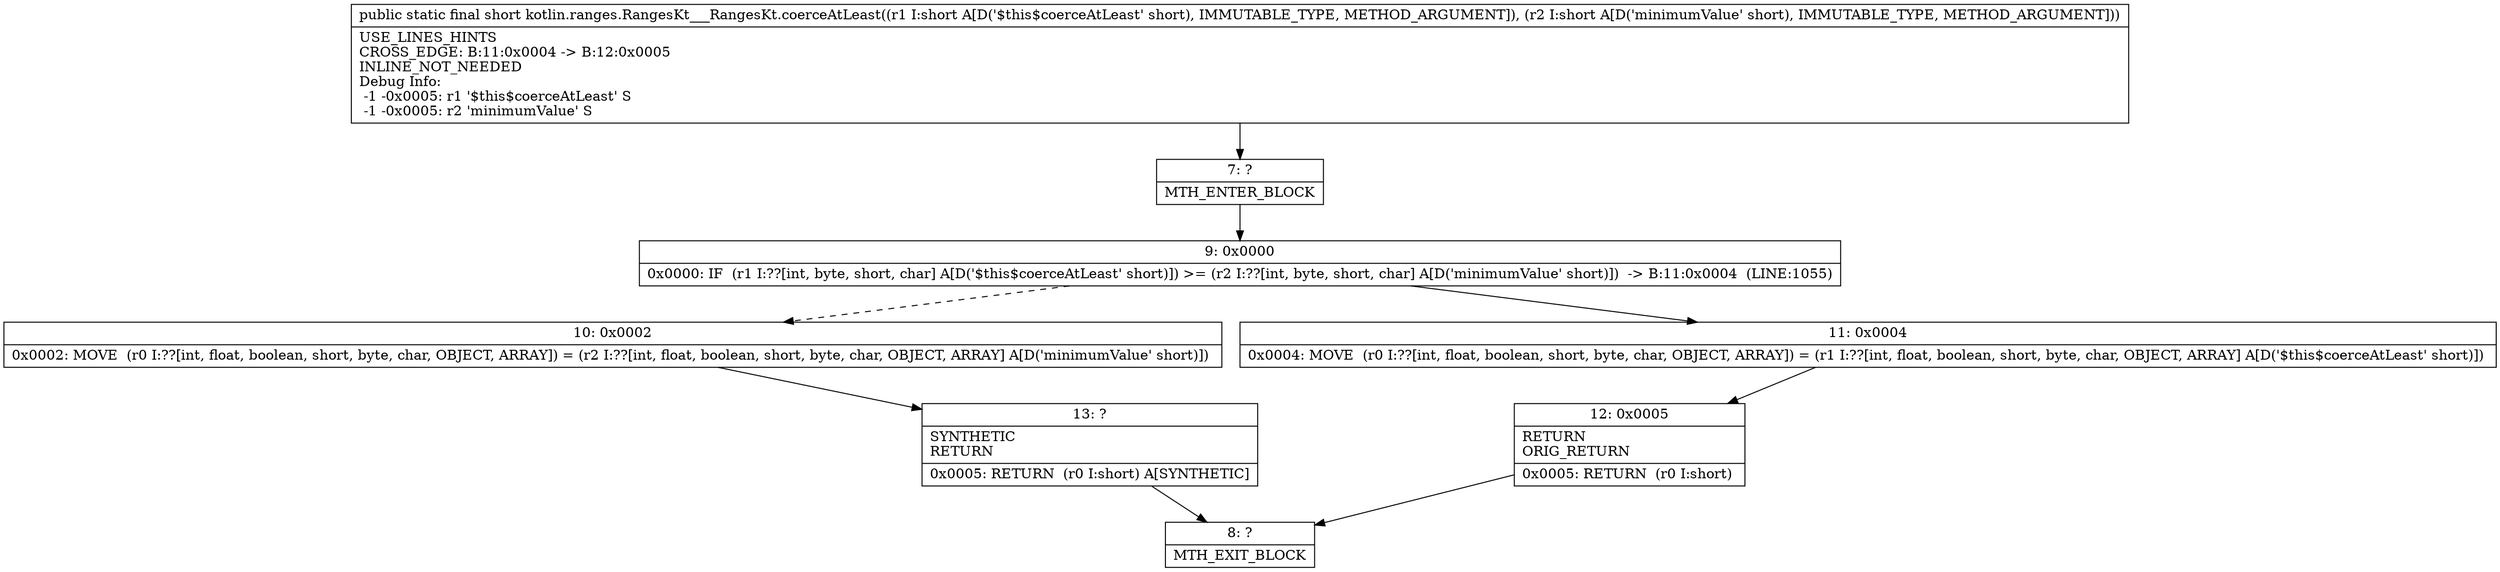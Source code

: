 digraph "CFG forkotlin.ranges.RangesKt___RangesKt.coerceAtLeast(SS)S" {
Node_7 [shape=record,label="{7\:\ ?|MTH_ENTER_BLOCK\l}"];
Node_9 [shape=record,label="{9\:\ 0x0000|0x0000: IF  (r1 I:??[int, byte, short, char] A[D('$this$coerceAtLeast' short)]) \>= (r2 I:??[int, byte, short, char] A[D('minimumValue' short)])  \-\> B:11:0x0004  (LINE:1055)\l}"];
Node_10 [shape=record,label="{10\:\ 0x0002|0x0002: MOVE  (r0 I:??[int, float, boolean, short, byte, char, OBJECT, ARRAY]) = (r2 I:??[int, float, boolean, short, byte, char, OBJECT, ARRAY] A[D('minimumValue' short)]) \l}"];
Node_13 [shape=record,label="{13\:\ ?|SYNTHETIC\lRETURN\l|0x0005: RETURN  (r0 I:short) A[SYNTHETIC]\l}"];
Node_8 [shape=record,label="{8\:\ ?|MTH_EXIT_BLOCK\l}"];
Node_11 [shape=record,label="{11\:\ 0x0004|0x0004: MOVE  (r0 I:??[int, float, boolean, short, byte, char, OBJECT, ARRAY]) = (r1 I:??[int, float, boolean, short, byte, char, OBJECT, ARRAY] A[D('$this$coerceAtLeast' short)]) \l}"];
Node_12 [shape=record,label="{12\:\ 0x0005|RETURN\lORIG_RETURN\l|0x0005: RETURN  (r0 I:short) \l}"];
MethodNode[shape=record,label="{public static final short kotlin.ranges.RangesKt___RangesKt.coerceAtLeast((r1 I:short A[D('$this$coerceAtLeast' short), IMMUTABLE_TYPE, METHOD_ARGUMENT]), (r2 I:short A[D('minimumValue' short), IMMUTABLE_TYPE, METHOD_ARGUMENT]))  | USE_LINES_HINTS\lCROSS_EDGE: B:11:0x0004 \-\> B:12:0x0005\lINLINE_NOT_NEEDED\lDebug Info:\l  \-1 \-0x0005: r1 '$this$coerceAtLeast' S\l  \-1 \-0x0005: r2 'minimumValue' S\l}"];
MethodNode -> Node_7;Node_7 -> Node_9;
Node_9 -> Node_10[style=dashed];
Node_9 -> Node_11;
Node_10 -> Node_13;
Node_13 -> Node_8;
Node_11 -> Node_12;
Node_12 -> Node_8;
}

